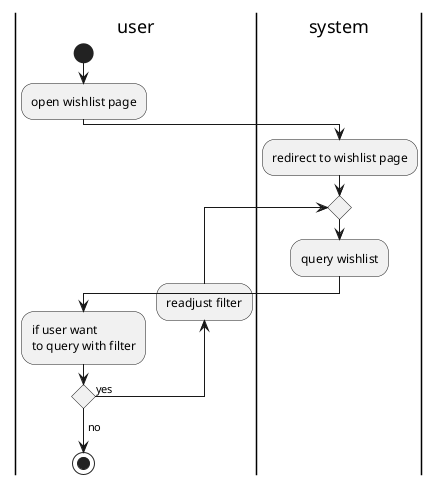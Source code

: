 @startuml query wishlist

|user|
start
:open wishlist page;
|system|
:redirect to wishlist page;
repeat
:query wishlist;
|user|
:if user want \nto query with filter;
backward:readjust filter;
repeat while () is (yes)
-> no;
stop

@enduml